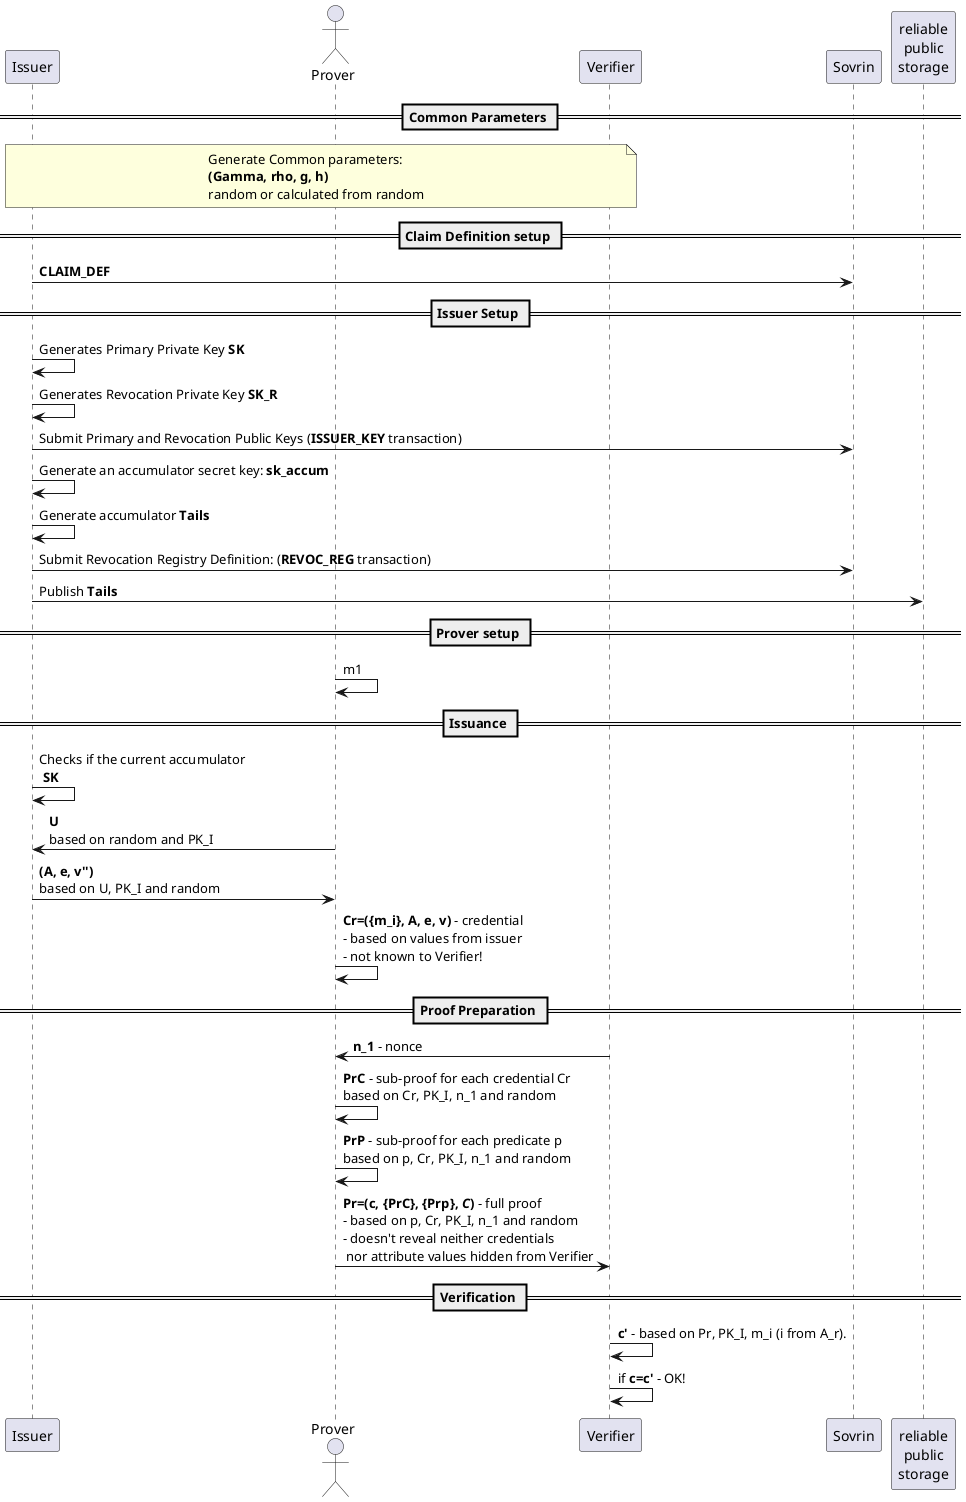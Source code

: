 @startuml
participant "Issuer" as I
actor Prover as P
participant "Verifier" as V
participant "Sovrin" as S
participant "reliable\npublic\nstorage" as D

== Common Parameters ==

note over I, V
    Generate Common parameters:
    **(Gamma, rho, g, h)**
    random or calculated from random
end note

note over I, V
end note

== Claim Definition setup ==

I -> S: **CLAIM_DEF**

== Issuer Setup ==

I -> I: Generates Primary Private Key **SK**

I -> I: Generates Revocation Private Key **SK_R**

I -> S: Submit Primary and Revocation Public Keys (**ISSUER_KEY** transaction)

I -> I: Generate an accumulator secret key: **sk_accum**

I -> I: Generate accumulator **Tails**

I -> S: Submit Revocation Registry Definition: (**REVOC_REG** transaction)

I -> D: Publish **Tails**


== Prover setup ==
P -> P: m1

== Issuance ==

I -> I: Checks if the current accumulator \n **SK**

P -> I: **U**\nbased on random and PK_I

I -> P: **(A, e, v'')**\nbased on U, PK_I and random

P -> P: **Cr=({m_i}, A, e, v)** - credential\n- based on values from issuer\n- not known to Verifier!

== Proof Preparation ==

V -> P: **n_1** - nonce

P -> P: **PrC** - sub-proof for each credential Cr\nbased on Cr, PK_I, n_1 and random

P -> P: **PrP** - sub-proof for each predicate p\nbased on p, Cr, PK_I, n_1 and random

P -> V: **Pr=(c, {PrC}, {Prp}, //C//)** - full proof\n- based on p, Cr, PK_I, n_1 and random\n- doesn't reveal neither credentials\n nor attribute values hidden from Verifier

== Verification ==

V -> V: **c'** - based on Pr, PK_I, m_i (i from A_r).

V -> V: if **c=c'** - OK!


@enduml